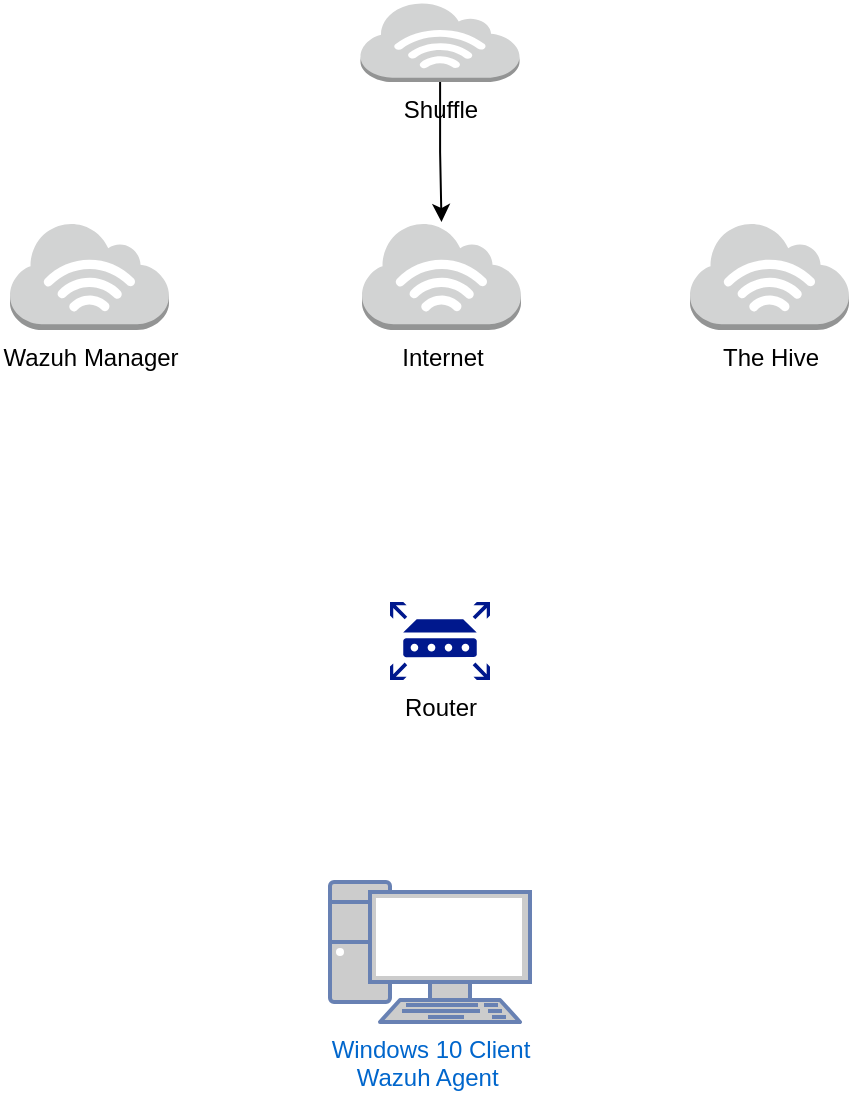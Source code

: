 <mxfile version="24.4.9" type="github">
  <diagram name="Page-1" id="O6B_Zb0vm14IqtCXPeRX">
    <mxGraphModel dx="1434" dy="784" grid="1" gridSize="10" guides="1" tooltips="1" connect="1" arrows="1" fold="1" page="1" pageScale="1" pageWidth="850" pageHeight="1100" math="0" shadow="0">
      <root>
        <mxCell id="0" />
        <mxCell id="1" parent="0" />
        <mxCell id="XZ4pZrW2lOcdoJRMUi_P-1" value="Windows 10 Client&lt;div&gt;Wazuh Agent&amp;nbsp;&lt;/div&gt;" style="fontColor=#0066CC;verticalAlign=top;verticalLabelPosition=bottom;labelPosition=center;align=center;html=1;outlineConnect=0;fillColor=#CCCCCC;strokeColor=#6881B3;gradientColor=none;gradientDirection=north;strokeWidth=2;shape=mxgraph.networks.pc;" vertex="1" parent="1">
          <mxGeometry x="360" y="550" width="100" height="70" as="geometry" />
        </mxCell>
        <mxCell id="XZ4pZrW2lOcdoJRMUi_P-2" value="Router" style="sketch=0;aspect=fixed;pointerEvents=1;shadow=0;dashed=0;html=1;strokeColor=none;labelPosition=center;verticalLabelPosition=bottom;verticalAlign=top;align=center;fillColor=#00188D;shape=mxgraph.mscae.enterprise.router" vertex="1" parent="1">
          <mxGeometry x="390" y="410" width="50" height="39" as="geometry" />
        </mxCell>
        <mxCell id="XZ4pZrW2lOcdoJRMUi_P-3" value="Internet&lt;div&gt;&lt;br&gt;&lt;/div&gt;" style="outlineConnect=0;dashed=0;verticalLabelPosition=bottom;verticalAlign=top;align=center;html=1;shape=mxgraph.aws3.internet_3;fillColor=#D2D3D3;gradientColor=none;" vertex="1" parent="1">
          <mxGeometry x="376" y="220" width="79.5" height="54" as="geometry" />
        </mxCell>
        <mxCell id="XZ4pZrW2lOcdoJRMUi_P-4" value="&lt;div&gt;Wazuh Manager&lt;/div&gt;&lt;div&gt;&lt;br&gt;&lt;/div&gt;" style="outlineConnect=0;dashed=0;verticalLabelPosition=bottom;verticalAlign=top;align=center;html=1;shape=mxgraph.aws3.internet_3;fillColor=#D2D3D3;gradientColor=none;" vertex="1" parent="1">
          <mxGeometry x="200" y="220" width="79.5" height="54" as="geometry" />
        </mxCell>
        <mxCell id="XZ4pZrW2lOcdoJRMUi_P-5" value="The Hive&lt;div&gt;&lt;br&gt;&lt;/div&gt;" style="outlineConnect=0;dashed=0;verticalLabelPosition=bottom;verticalAlign=top;align=center;html=1;shape=mxgraph.aws3.internet_3;fillColor=#D2D3D3;gradientColor=none;" vertex="1" parent="1">
          <mxGeometry x="540" y="220" width="79.5" height="54" as="geometry" />
        </mxCell>
        <mxCell id="XZ4pZrW2lOcdoJRMUi_P-7" value="" style="edgeStyle=orthogonalEdgeStyle;rounded=0;orthogonalLoop=1;jettySize=auto;html=1;" edge="1" parent="1" source="XZ4pZrW2lOcdoJRMUi_P-6" target="XZ4pZrW2lOcdoJRMUi_P-3">
          <mxGeometry relative="1" as="geometry" />
        </mxCell>
        <mxCell id="XZ4pZrW2lOcdoJRMUi_P-6" value="&lt;div&gt;Shuffle&lt;/div&gt;&lt;div&gt;&lt;br&gt;&lt;/div&gt;" style="outlineConnect=0;dashed=0;verticalLabelPosition=bottom;verticalAlign=top;align=center;html=1;shape=mxgraph.aws3.internet_3;fillColor=#D2D3D3;gradientColor=none;" vertex="1" parent="1">
          <mxGeometry x="375.25" y="110" width="79.5" height="40" as="geometry" />
        </mxCell>
      </root>
    </mxGraphModel>
  </diagram>
</mxfile>
